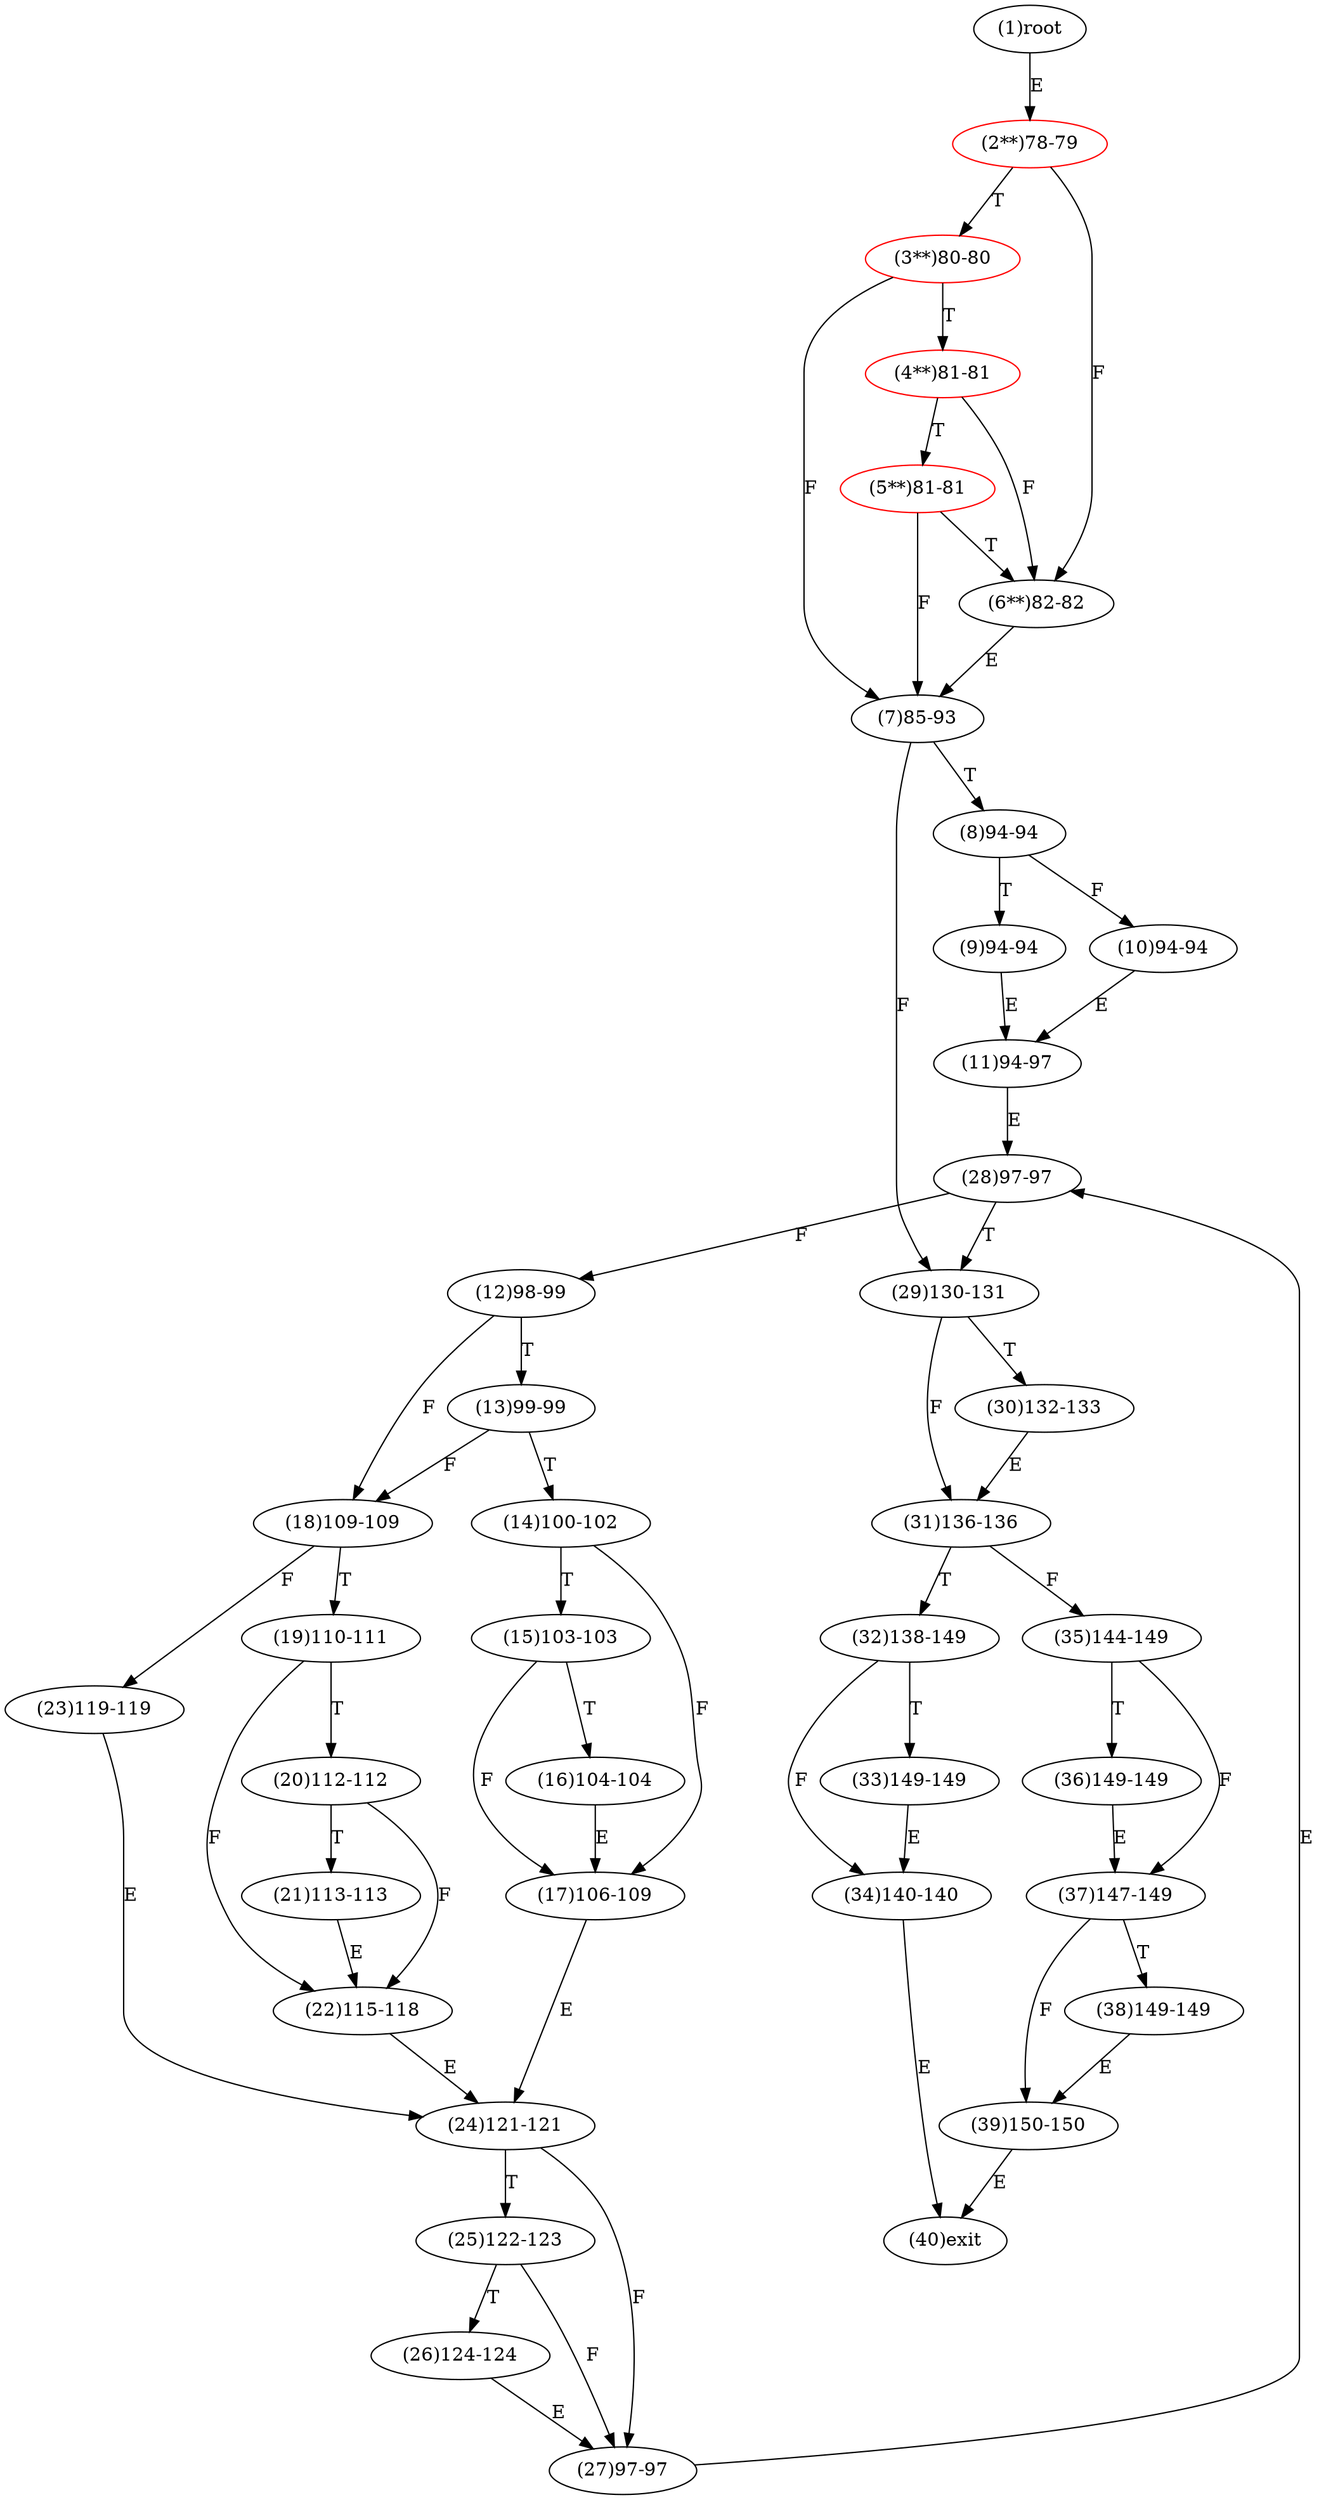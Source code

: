 digraph "" { 
1[ label="(1)root"];
2[ label="(2**)78-79",color=red];
3[ label="(3**)80-80",color=red];
4[ label="(4**)81-81",color=red];
5[ label="(5**)81-81",color=red];
6[ label="(6**)82-82"];
7[ label="(7)85-93"];
8[ label="(8)94-94"];
9[ label="(9)94-94"];
10[ label="(10)94-94"];
11[ label="(11)94-97"];
12[ label="(12)98-99"];
13[ label="(13)99-99"];
14[ label="(14)100-102"];
15[ label="(15)103-103"];
17[ label="(17)106-109"];
16[ label="(16)104-104"];
19[ label="(19)110-111"];
18[ label="(18)109-109"];
21[ label="(21)113-113"];
20[ label="(20)112-112"];
23[ label="(23)119-119"];
22[ label="(22)115-118"];
25[ label="(25)122-123"];
24[ label="(24)121-121"];
27[ label="(27)97-97"];
26[ label="(26)124-124"];
29[ label="(29)130-131"];
28[ label="(28)97-97"];
31[ label="(31)136-136"];
30[ label="(30)132-133"];
34[ label="(34)140-140"];
35[ label="(35)144-149"];
32[ label="(32)138-149"];
33[ label="(33)149-149"];
38[ label="(38)149-149"];
39[ label="(39)150-150"];
36[ label="(36)149-149"];
37[ label="(37)147-149"];
40[ label="(40)exit"];
1->2[ label="E"];
2->6[ label="F"];
2->3[ label="T"];
3->7[ label="F"];
3->4[ label="T"];
4->6[ label="F"];
4->5[ label="T"];
5->7[ label="F"];
5->6[ label="T"];
6->7[ label="E"];
7->29[ label="F"];
7->8[ label="T"];
8->10[ label="F"];
8->9[ label="T"];
9->11[ label="E"];
10->11[ label="E"];
11->28[ label="E"];
12->18[ label="F"];
12->13[ label="T"];
13->18[ label="F"];
13->14[ label="T"];
14->17[ label="F"];
14->15[ label="T"];
15->17[ label="F"];
15->16[ label="T"];
16->17[ label="E"];
17->24[ label="E"];
18->23[ label="F"];
18->19[ label="T"];
19->22[ label="F"];
19->20[ label="T"];
20->22[ label="F"];
20->21[ label="T"];
21->22[ label="E"];
22->24[ label="E"];
23->24[ label="E"];
24->27[ label="F"];
24->25[ label="T"];
25->27[ label="F"];
25->26[ label="T"];
26->27[ label="E"];
27->28[ label="E"];
28->12[ label="F"];
28->29[ label="T"];
29->31[ label="F"];
29->30[ label="T"];
30->31[ label="E"];
31->35[ label="F"];
31->32[ label="T"];
32->34[ label="F"];
32->33[ label="T"];
33->34[ label="E"];
34->40[ label="E"];
35->37[ label="F"];
35->36[ label="T"];
36->37[ label="E"];
37->39[ label="F"];
37->38[ label="T"];
38->39[ label="E"];
39->40[ label="E"];
}
